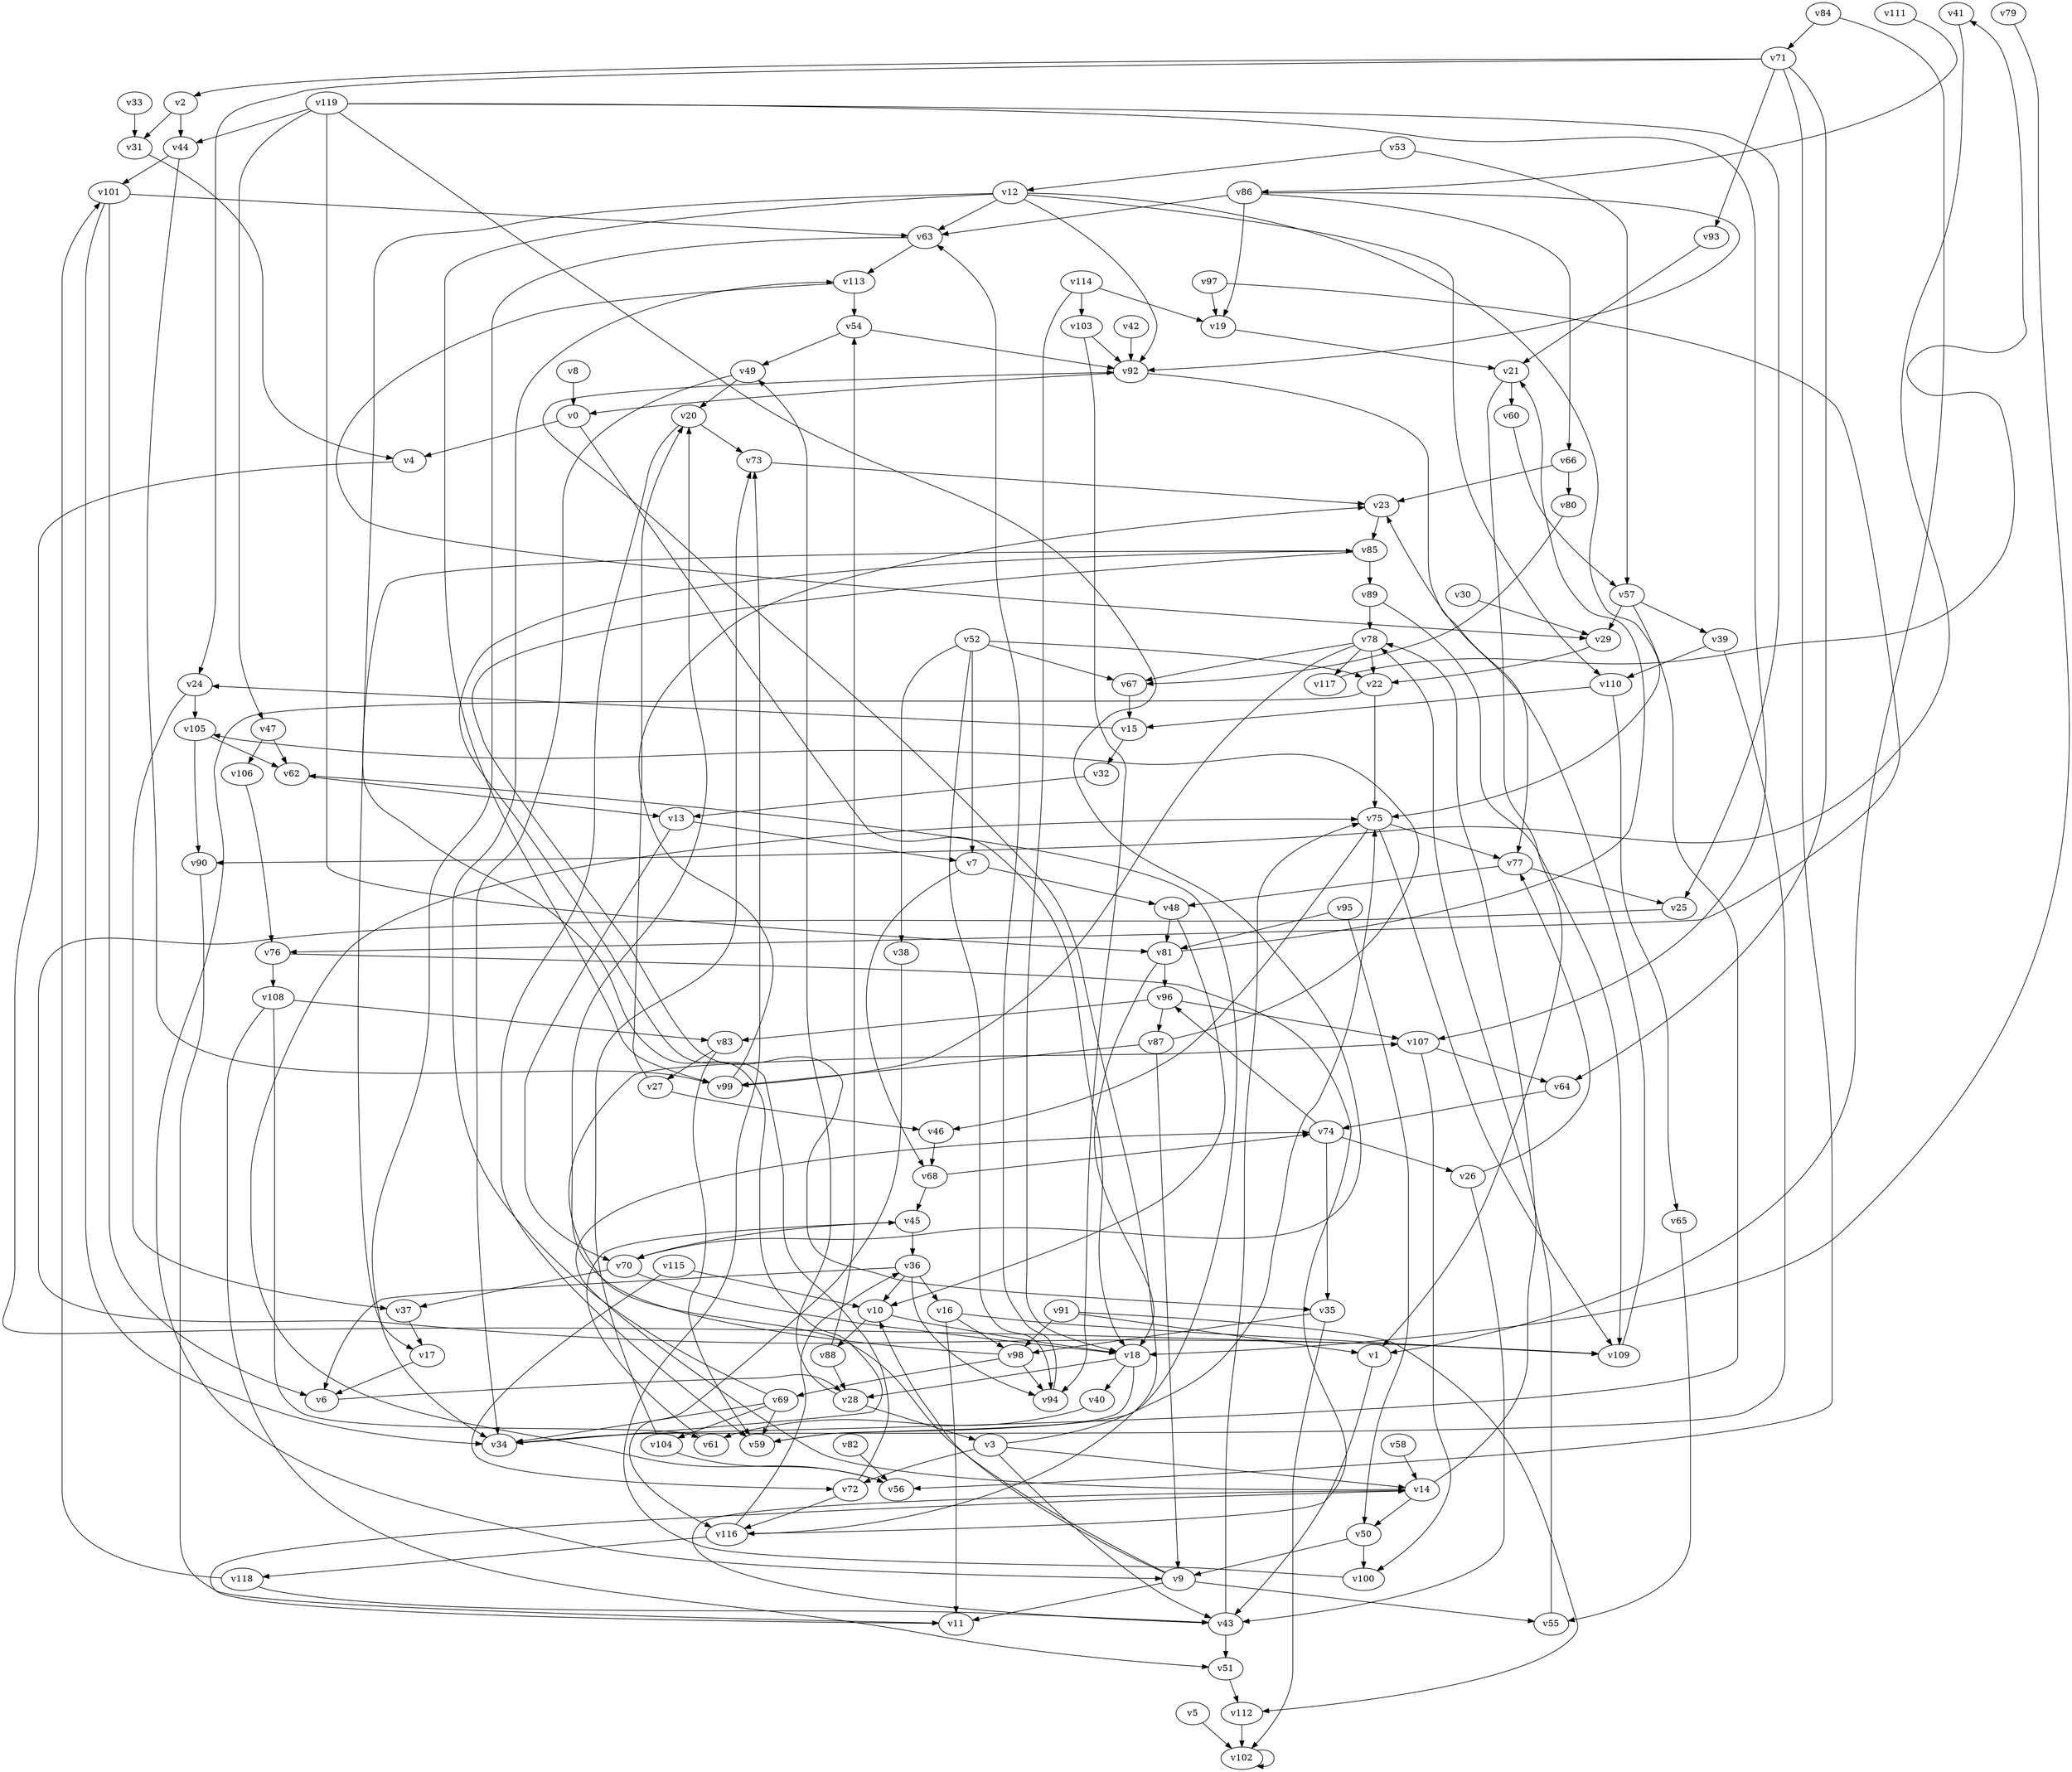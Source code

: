 // Benchmark game 176 - 120 vertices
// time_bound: 48
// targets: v50
digraph G {
    v0 [name="v0", player=1];
    v1 [name="v1", player=0];
    v2 [name="v2", player=1];
    v3 [name="v3", player=0];
    v4 [name="v4", player=0];
    v5 [name="v5", player=0];
    v6 [name="v6", player=0];
    v7 [name="v7", player=0];
    v8 [name="v8", player=0];
    v9 [name="v9", player=0];
    v10 [name="v10", player=0];
    v11 [name="v11", player=0];
    v12 [name="v12", player=1];
    v13 [name="v13", player=0];
    v14 [name="v14", player=1];
    v15 [name="v15", player=1];
    v16 [name="v16", player=1];
    v17 [name="v17", player=1];
    v18 [name="v18", player=0];
    v19 [name="v19", player=1];
    v20 [name="v20", player=0];
    v21 [name="v21", player=0];
    v22 [name="v22", player=0];
    v23 [name="v23", player=1];
    v24 [name="v24", player=1];
    v25 [name="v25", player=0];
    v26 [name="v26", player=0];
    v27 [name="v27", player=0];
    v28 [name="v28", player=0];
    v29 [name="v29", player=0];
    v30 [name="v30", player=1];
    v31 [name="v31", player=0];
    v32 [name="v32", player=0];
    v33 [name="v33", player=1];
    v34 [name="v34", player=0];
    v35 [name="v35", player=0];
    v36 [name="v36", player=1];
    v37 [name="v37", player=1];
    v38 [name="v38", player=1];
    v39 [name="v39", player=0];
    v40 [name="v40", player=0];
    v41 [name="v41", player=1];
    v42 [name="v42", player=0];
    v43 [name="v43", player=0];
    v44 [name="v44", player=0];
    v45 [name="v45", player=0];
    v46 [name="v46", player=1];
    v47 [name="v47", player=0];
    v48 [name="v48", player=1];
    v49 [name="v49", player=0];
    v50 [name="v50", player=1, target=1];
    v51 [name="v51", player=1];
    v52 [name="v52", player=1];
    v53 [name="v53", player=0];
    v54 [name="v54", player=0];
    v55 [name="v55", player=1];
    v56 [name="v56", player=1];
    v57 [name="v57", player=1];
    v58 [name="v58", player=1];
    v59 [name="v59", player=0];
    v60 [name="v60", player=1];
    v61 [name="v61", player=1];
    v62 [name="v62", player=0];
    v63 [name="v63", player=1];
    v64 [name="v64", player=0];
    v65 [name="v65", player=0];
    v66 [name="v66", player=0];
    v67 [name="v67", player=1];
    v68 [name="v68", player=1];
    v69 [name="v69", player=1];
    v70 [name="v70", player=0];
    v71 [name="v71", player=1];
    v72 [name="v72", player=1];
    v73 [name="v73", player=0];
    v74 [name="v74", player=0];
    v75 [name="v75", player=0];
    v76 [name="v76", player=1];
    v77 [name="v77", player=1];
    v78 [name="v78", player=0];
    v79 [name="v79", player=0];
    v80 [name="v80", player=1];
    v81 [name="v81", player=1];
    v82 [name="v82", player=0];
    v83 [name="v83", player=1];
    v84 [name="v84", player=0];
    v85 [name="v85", player=0];
    v86 [name="v86", player=0];
    v87 [name="v87", player=1];
    v88 [name="v88", player=0];
    v89 [name="v89", player=1];
    v90 [name="v90", player=0];
    v91 [name="v91", player=1];
    v92 [name="v92", player=0];
    v93 [name="v93", player=0];
    v94 [name="v94", player=1];
    v95 [name="v95", player=1];
    v96 [name="v96", player=0];
    v97 [name="v97", player=0];
    v98 [name="v98", player=1];
    v99 [name="v99", player=0];
    v100 [name="v100", player=1];
    v101 [name="v101", player=1];
    v102 [name="v102", player=1];
    v103 [name="v103", player=0];
    v104 [name="v104", player=1];
    v105 [name="v105", player=1];
    v106 [name="v106", player=1];
    v107 [name="v107", player=1];
    v108 [name="v108", player=1];
    v109 [name="v109", player=1];
    v110 [name="v110", player=1];
    v111 [name="v111", player=0];
    v112 [name="v112", player=1];
    v113 [name="v113", player=0];
    v114 [name="v114", player=0];
    v115 [name="v115", player=0];
    v116 [name="v116", player=0];
    v117 [name="v117", player=1];
    v118 [name="v118", player=1];
    v119 [name="v119", player=0];

    v0 -> v18 [constraint="t >= 3"];
    v1 -> v43;
    v2 -> v31;
    v3 -> v14;
    v4 -> v109 [constraint="t < 9"];
    v5 -> v102;
    v6 -> v28 [constraint="t >= 2"];
    v7 -> v68 [constraint="t >= 1"];
    v8 -> v0;
    v9 -> v107 [constraint="t < 14"];
    v10 -> v18;
    v11 -> v14 [constraint="t mod 4 == 0"];
    v12 -> v75 [constraint="t mod 2 == 0"];
    v13 -> v7;
    v14 -> v74 [constraint="t >= 3"];
    v15 -> v24 [constraint="t >= 2"];
    v16 -> v109;
    v17 -> v6;
    v18 -> v59;
    v19 -> v21;
    v20 -> v59;
    v21 -> v1 [constraint="t mod 2 == 1"];
    v22 -> v9 [constraint="t >= 3"];
    v23 -> v85;
    v24 -> v105;
    v25 -> v109 [constraint="t < 11"];
    v26 -> v43;
    v27 -> v46;
    v28 -> v3;
    v29 -> v22;
    v30 -> v29;
    v31 -> v4;
    v32 -> v13;
    v33 -> v31;
    v34 -> v85 [constraint="t mod 5 == 0"];
    v35 -> v102;
    v36 -> v6 [constraint="t < 6"];
    v37 -> v17;
    v38 -> v116;
    v39 -> v34;
    v40 -> v61;
    v41 -> v90 [constraint="t mod 3 == 1"];
    v42 -> v92;
    v43 -> v14 [constraint="t >= 3"];
    v44 -> v99;
    v45 -> v36;
    v46 -> v68;
    v47 -> v106;
    v48 -> v81;
    v49 -> v34;
    v50 -> v9;
    v51 -> v112;
    v52 -> v38;
    v53 -> v12;
    v54 -> v92;
    v55 -> v78;
    v56 -> v75 [constraint="t < 13"];
    v57 -> v34;
    v58 -> v14;
    v59 -> v62 [constraint="t >= 1"];
    v60 -> v57;
    v61 -> v45 [constraint="t mod 3 == 2"];
    v62 -> v13;
    v63 -> v34;
    v64 -> v74;
    v65 -> v55;
    v66 -> v80;
    v67 -> v15;
    v68 -> v74 [constraint="t >= 1"];
    v69 -> v113;
    v70 -> v18 [constraint="t >= 2"];
    v71 -> v93;
    v72 -> v85 [constraint="t < 5"];
    v73 -> v23;
    v74 -> v35;
    v75 -> v77;
    v76 -> v116 [constraint="t < 12"];
    v77 -> v25;
    v78 -> v99;
    v79 -> v18 [constraint="t mod 2 == 1"];
    v80 -> v67;
    v81 -> v21 [constraint="t >= 5"];
    v82 -> v56;
    v83 -> v27;
    v84 -> v71;
    v85 -> v35 [constraint="t >= 5"];
    v86 -> v92 [constraint="t >= 3"];
    v87 -> v105 [constraint="t >= 2"];
    v88 -> v54;
    v89 -> v109;
    v90 -> v11;
    v91 -> v112 [constraint="t >= 2"];
    v92 -> v0;
    v93 -> v21;
    v94 -> v63;
    v95 -> v81;
    v96 -> v83;
    v97 -> v76 [constraint="t mod 2 == 1"];
    v98 -> v20;
    v99 -> v23 [constraint="t >= 5"];
    v100 -> v73;
    v101 -> v6;
    v102 -> v102;
    v103 -> v92;
    v104 -> v73;
    v105 -> v62;
    v106 -> v76;
    v107 -> v100;
    v108 -> v83;
    v109 -> v23;
    v110 -> v15 [constraint="t < 13"];
    v111 -> v86 [constraint="t >= 4"];
    v112 -> v102;
    v113 -> v29 [constraint="t < 6"];
    v114 -> v103;
    v115 -> v72;
    v116 -> v92 [constraint="t >= 4"];
    v117 -> v41 [constraint="t mod 5 == 2"];
    v118 -> v43;
    v119 -> v70 [constraint="t mod 5 == 2"];
    v115 -> v10;
    v113 -> v54;
    v36 -> v94;
    v78 -> v22;
    v57 -> v29;
    v3 -> v43;
    v119 -> v44;
    v74 -> v26;
    v14 -> v78;
    v36 -> v16;
    v116 -> v118;
    v52 -> v7;
    v81 -> v18;
    v13 -> v70;
    v12 -> v92;
    v22 -> v75;
    v75 -> v46;
    v83 -> v59;
    v110 -> v65;
    v45 -> v70;
    v78 -> v117;
    v0 -> v4;
    v87 -> v9;
    v53 -> v57;
    v71 -> v2;
    v104 -> v56;
    v26 -> v77;
    v43 -> v51;
    v81 -> v96;
    v18 -> v28;
    v96 -> v107;
    v98 -> v69;
    v12 -> v99;
    v21 -> v60;
    v96 -> v87;
    v101 -> v63;
    v69 -> v34;
    v14 -> v50;
    v98 -> v94;
    v71 -> v64;
    v89 -> v78;
    v108 -> v61;
    v114 -> v18;
    v87 -> v99;
    v57 -> v39;
    v68 -> v45;
    v48 -> v10;
    v28 -> v49;
    v49 -> v20;
    v52 -> v22;
    v71 -> v56;
    v24 -> v37;
    v116 -> v36;
    v69 -> v59;
    v50 -> v100;
    v16 -> v11;
    v72 -> v116;
    v86 -> v66;
    v16 -> v98;
    v9 -> v10;
    v86 -> v19;
    v12 -> v63;
    v107 -> v64;
    v43 -> v75;
    v91 -> v1;
    v85 -> v89;
    v12 -> v17;
    v108 -> v51;
    v84 -> v1;
    v18 -> v40;
    v27 -> v20;
    v101 -> v34;
    v70 -> v37;
    v2 -> v44;
    v74 -> v96;
    v75 -> v109;
    v15 -> v32;
    v63 -> v113;
    v3 -> v75;
    v97 -> v19;
    v95 -> v50;
    v119 -> v47;
    v7 -> v48;
    v35 -> v98;
    v69 -> v104;
    v114 -> v19;
    v119 -> v25;
    v86 -> v63;
    v77 -> v48;
    v12 -> v110;
    v88 -> v28;
    v47 -> v62;
    v66 -> v23;
    v52 -> v94;
    v10 -> v88;
    v119 -> v107;
    v71 -> v24;
    v20 -> v73;
    v36 -> v10;
    v9 -> v11;
    v91 -> v98;
    v103 -> v94;
    v52 -> v67;
    v54 -> v49;
    v119 -> v81;
    v118 -> v101;
    v78 -> v67;
    v92 -> v77;
    v3 -> v72;
    v39 -> v110;
    v76 -> v108;
    v44 -> v101;
    v105 -> v90;
    v9 -> v55;
}
